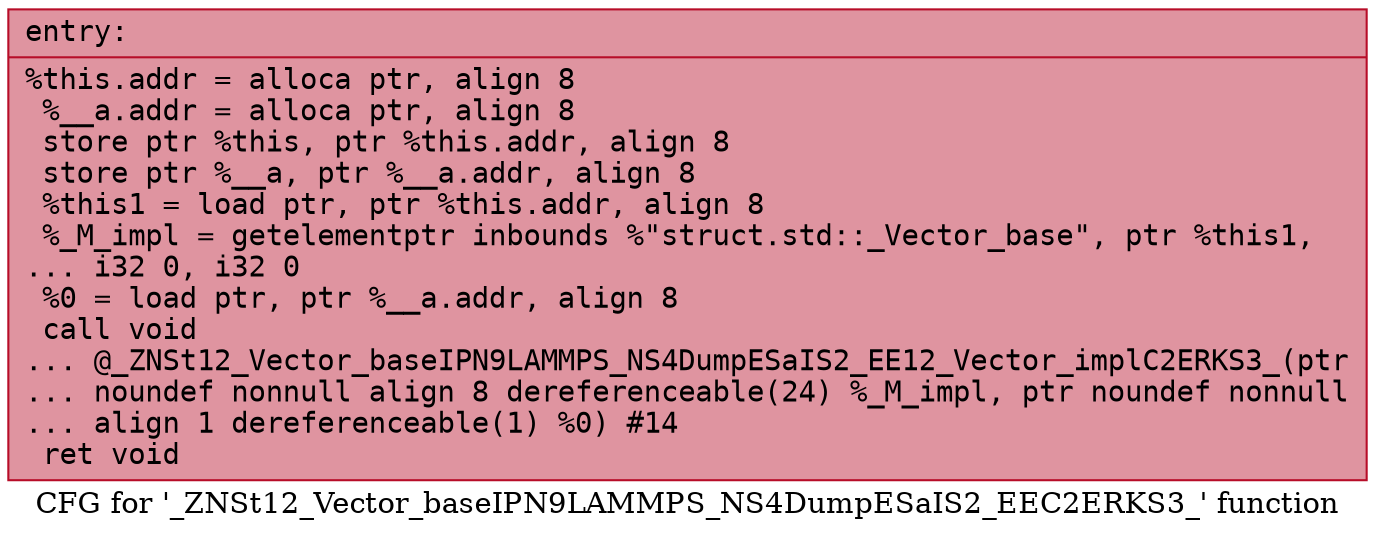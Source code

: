 digraph "CFG for '_ZNSt12_Vector_baseIPN9LAMMPS_NS4DumpESaIS2_EEC2ERKS3_' function" {
	label="CFG for '_ZNSt12_Vector_baseIPN9LAMMPS_NS4DumpESaIS2_EEC2ERKS3_' function";

	Node0x559d9a386480 [shape=record,color="#b70d28ff", style=filled, fillcolor="#b70d2870" fontname="Courier",label="{entry:\l|  %this.addr = alloca ptr, align 8\l  %__a.addr = alloca ptr, align 8\l  store ptr %this, ptr %this.addr, align 8\l  store ptr %__a, ptr %__a.addr, align 8\l  %this1 = load ptr, ptr %this.addr, align 8\l  %_M_impl = getelementptr inbounds %\"struct.std::_Vector_base\", ptr %this1,\l... i32 0, i32 0\l  %0 = load ptr, ptr %__a.addr, align 8\l  call void\l... @_ZNSt12_Vector_baseIPN9LAMMPS_NS4DumpESaIS2_EE12_Vector_implC2ERKS3_(ptr\l... noundef nonnull align 8 dereferenceable(24) %_M_impl, ptr noundef nonnull\l... align 1 dereferenceable(1) %0) #14\l  ret void\l}"];
}
